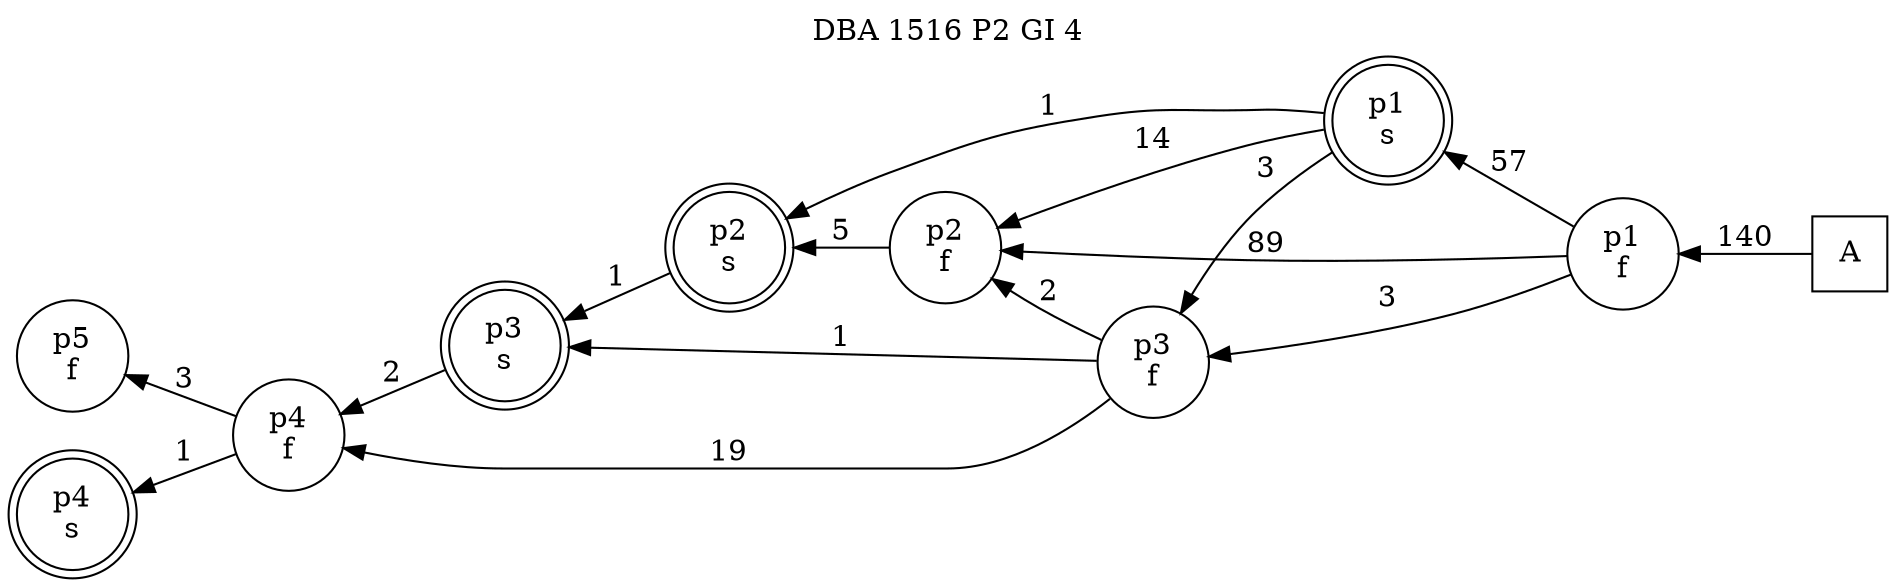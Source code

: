 digraph DBA_1516_P2_GI_4_GOOD {
labelloc="tl"
label= " DBA 1516 P2 GI 4 "
rankdir="RL";
"A" [shape="square" label="A"]
"p1_f" [shape="circle" label="p1
f"]
"p2_f" [shape="circle" label="p2
f"]
"p1_s" [shape="doublecircle" label="p1
s"]
"p3_f" [shape="circle" label="p3
f"]
"p4_f" [shape="circle" label="p4
f"]
"p5_f" [shape="circle" label="p5
f"]
"p2_s" [shape="doublecircle" label="p2
s"]
"p3_s" [shape="doublecircle" label="p3
s"]
"p4_s" [shape="doublecircle" label="p4
s"]
"A" -> "p1_f" [ label=140]
"p1_f" -> "p2_f" [ label=89]
"p1_f" -> "p1_s" [ label=57]
"p1_f" -> "p3_f" [ label=3]
"p2_f" -> "p2_s" [ label=5]
"p1_s" -> "p2_f" [ label=14]
"p1_s" -> "p3_f" [ label=3]
"p1_s" -> "p2_s" [ label=1]
"p3_f" -> "p2_f" [ label=2]
"p3_f" -> "p4_f" [ label=19]
"p3_f" -> "p3_s" [ label=1]
"p4_f" -> "p5_f" [ label=3]
"p4_f" -> "p4_s" [ label=1]
"p2_s" -> "p3_s" [ label=1]
"p3_s" -> "p4_f" [ label=2]
}
